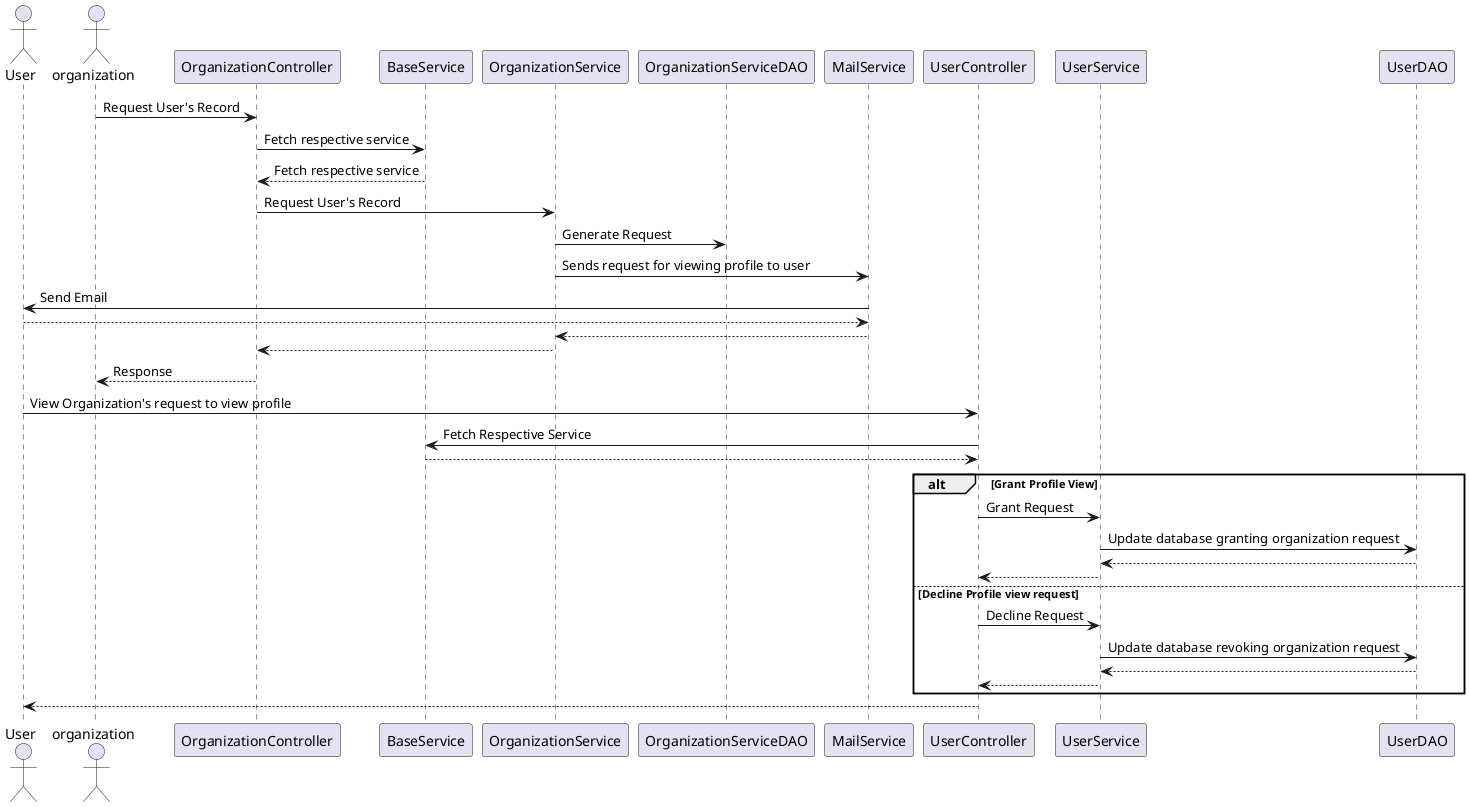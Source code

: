 @startuml
actor User
actor organization

organization -> OrganizationController : Request User's Record
OrganizationController -> BaseService : Fetch respective service
OrganizationController <-- BaseService : Fetch respective service
OrganizationController -> OrganizationService : Request User's Record
OrganizationService -> OrganizationServiceDAO : Generate Request
OrganizationService -> MailService : Sends request for viewing profile to user
MailService -> User : Send Email
MailService <-- User
OrganizationService <-- MailService

OrganizationController <-- OrganizationService
organization <-- OrganizationController : Response

User -> UserController : View Organization's request to view profile
UserController -> BaseService :  Fetch Respective Service
UserController <-- BaseService

alt Grant Profile View
    UserController -> UserService : Grant Request
    UserService -> UserDAO  : Update database granting organization request
    UserService <-- UserDAO
    UserController <-- UserService
else Decline Profile view request
    UserController -> UserService : Decline Request
    UserService -> UserDAO  : Update database revoking organization request
    UserService <-- UserDAO
    UserController <-- UserService
end
User <-- UserController
@enduml